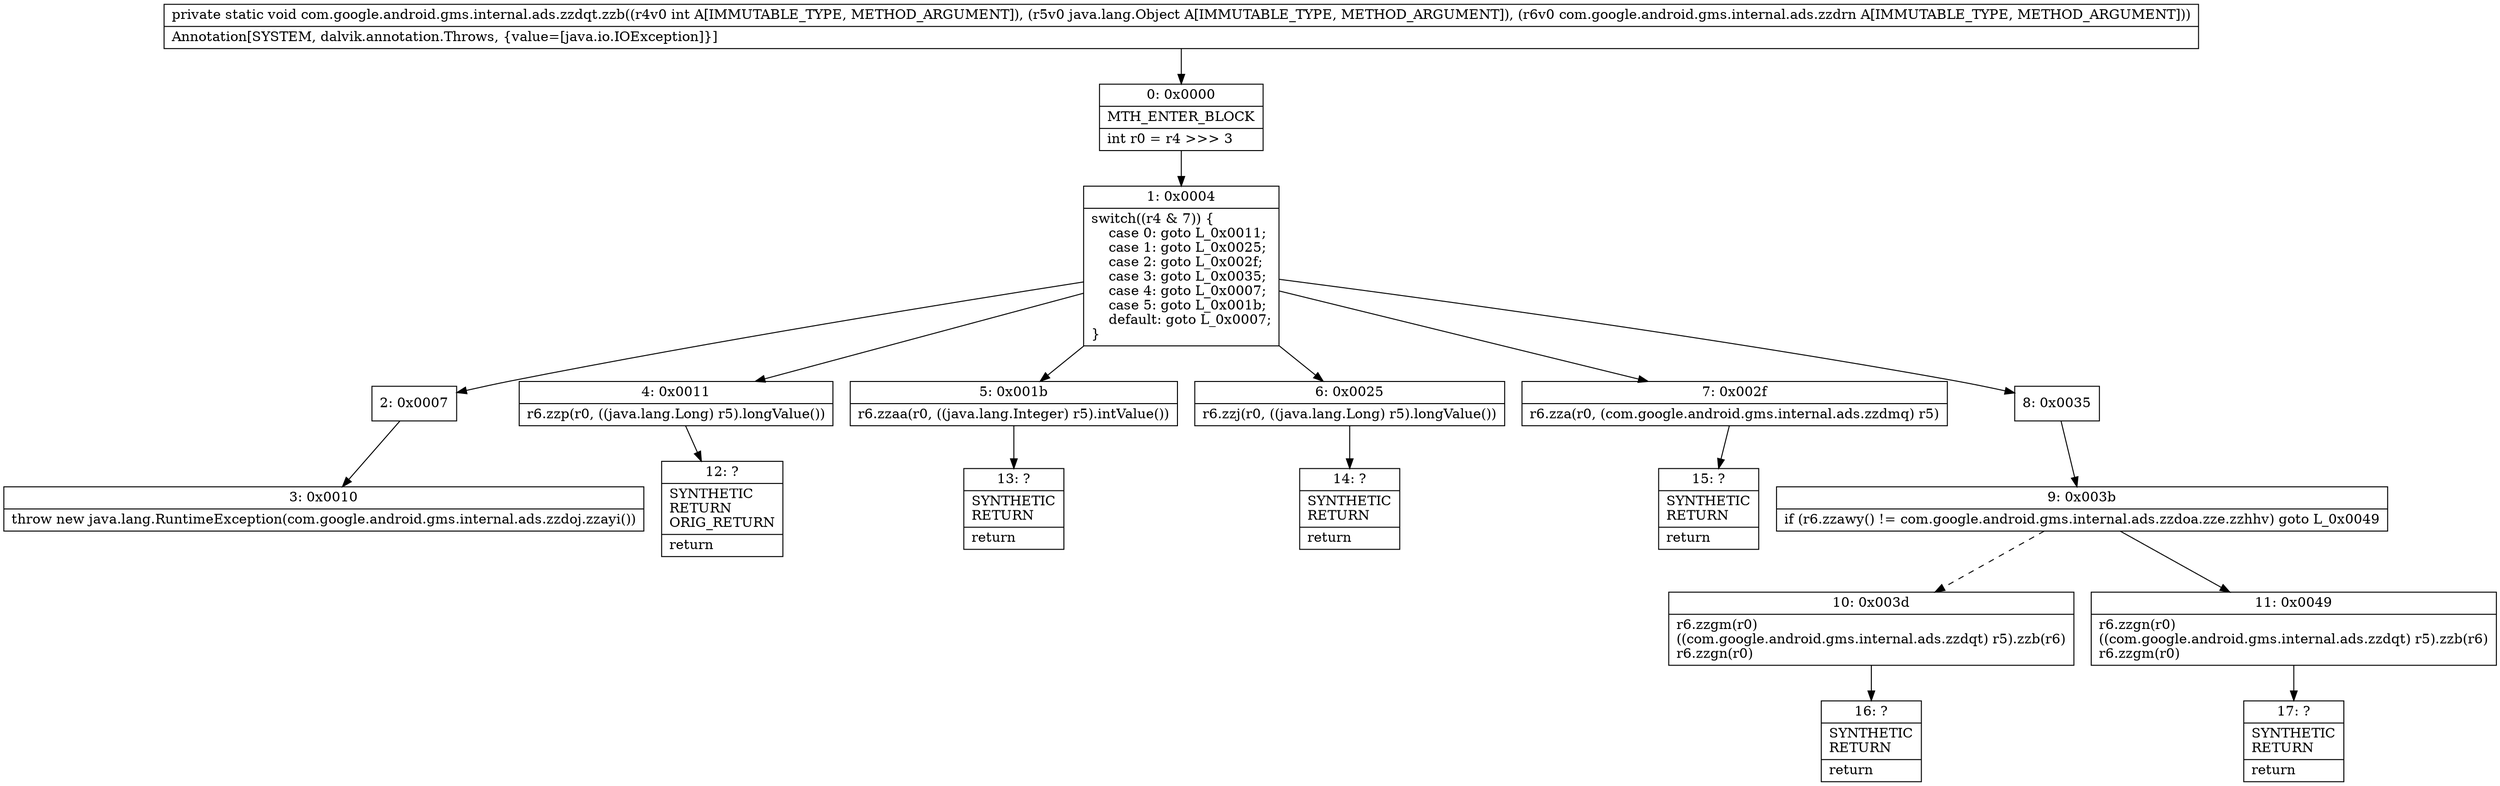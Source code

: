 digraph "CFG forcom.google.android.gms.internal.ads.zzdqt.zzb(ILjava\/lang\/Object;Lcom\/google\/android\/gms\/internal\/ads\/zzdrn;)V" {
Node_0 [shape=record,label="{0\:\ 0x0000|MTH_ENTER_BLOCK\l|int r0 = r4 \>\>\> 3\l}"];
Node_1 [shape=record,label="{1\:\ 0x0004|switch((r4 & 7)) \{\l    case 0: goto L_0x0011;\l    case 1: goto L_0x0025;\l    case 2: goto L_0x002f;\l    case 3: goto L_0x0035;\l    case 4: goto L_0x0007;\l    case 5: goto L_0x001b;\l    default: goto L_0x0007;\l\}\l}"];
Node_2 [shape=record,label="{2\:\ 0x0007}"];
Node_3 [shape=record,label="{3\:\ 0x0010|throw new java.lang.RuntimeException(com.google.android.gms.internal.ads.zzdoj.zzayi())\l}"];
Node_4 [shape=record,label="{4\:\ 0x0011|r6.zzp(r0, ((java.lang.Long) r5).longValue())\l}"];
Node_5 [shape=record,label="{5\:\ 0x001b|r6.zzaa(r0, ((java.lang.Integer) r5).intValue())\l}"];
Node_6 [shape=record,label="{6\:\ 0x0025|r6.zzj(r0, ((java.lang.Long) r5).longValue())\l}"];
Node_7 [shape=record,label="{7\:\ 0x002f|r6.zza(r0, (com.google.android.gms.internal.ads.zzdmq) r5)\l}"];
Node_8 [shape=record,label="{8\:\ 0x0035}"];
Node_9 [shape=record,label="{9\:\ 0x003b|if (r6.zzawy() != com.google.android.gms.internal.ads.zzdoa.zze.zzhhv) goto L_0x0049\l}"];
Node_10 [shape=record,label="{10\:\ 0x003d|r6.zzgm(r0)\l((com.google.android.gms.internal.ads.zzdqt) r5).zzb(r6)\lr6.zzgn(r0)\l}"];
Node_11 [shape=record,label="{11\:\ 0x0049|r6.zzgn(r0)\l((com.google.android.gms.internal.ads.zzdqt) r5).zzb(r6)\lr6.zzgm(r0)\l}"];
Node_12 [shape=record,label="{12\:\ ?|SYNTHETIC\lRETURN\lORIG_RETURN\l|return\l}"];
Node_13 [shape=record,label="{13\:\ ?|SYNTHETIC\lRETURN\l|return\l}"];
Node_14 [shape=record,label="{14\:\ ?|SYNTHETIC\lRETURN\l|return\l}"];
Node_15 [shape=record,label="{15\:\ ?|SYNTHETIC\lRETURN\l|return\l}"];
Node_16 [shape=record,label="{16\:\ ?|SYNTHETIC\lRETURN\l|return\l}"];
Node_17 [shape=record,label="{17\:\ ?|SYNTHETIC\lRETURN\l|return\l}"];
MethodNode[shape=record,label="{private static void com.google.android.gms.internal.ads.zzdqt.zzb((r4v0 int A[IMMUTABLE_TYPE, METHOD_ARGUMENT]), (r5v0 java.lang.Object A[IMMUTABLE_TYPE, METHOD_ARGUMENT]), (r6v0 com.google.android.gms.internal.ads.zzdrn A[IMMUTABLE_TYPE, METHOD_ARGUMENT]))  | Annotation[SYSTEM, dalvik.annotation.Throws, \{value=[java.io.IOException]\}]\l}"];
MethodNode -> Node_0;
Node_0 -> Node_1;
Node_1 -> Node_2;
Node_1 -> Node_4;
Node_1 -> Node_5;
Node_1 -> Node_6;
Node_1 -> Node_7;
Node_1 -> Node_8;
Node_2 -> Node_3;
Node_4 -> Node_12;
Node_5 -> Node_13;
Node_6 -> Node_14;
Node_7 -> Node_15;
Node_8 -> Node_9;
Node_9 -> Node_10[style=dashed];
Node_9 -> Node_11;
Node_10 -> Node_16;
Node_11 -> Node_17;
}

